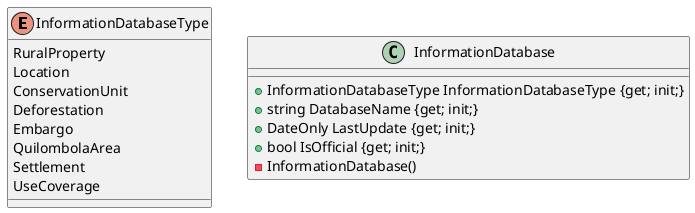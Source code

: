 @startuml

enum InformationDatabaseType {
    RuralProperty
    Location
    ConservationUnit
    Deforestation
    Embargo
    QuilombolaArea
    Settlement
    UseCoverage
}

class InformationDatabase {
    {method} +InformationDatabaseType InformationDatabaseType {get; init;}
    {method} +string DatabaseName {get; init;}
    {method} +DateOnly LastUpdate {get; init;}
    {method} +bool IsOfficial {get; init;}
    {method} -InformationDatabase()
}

@enduml
